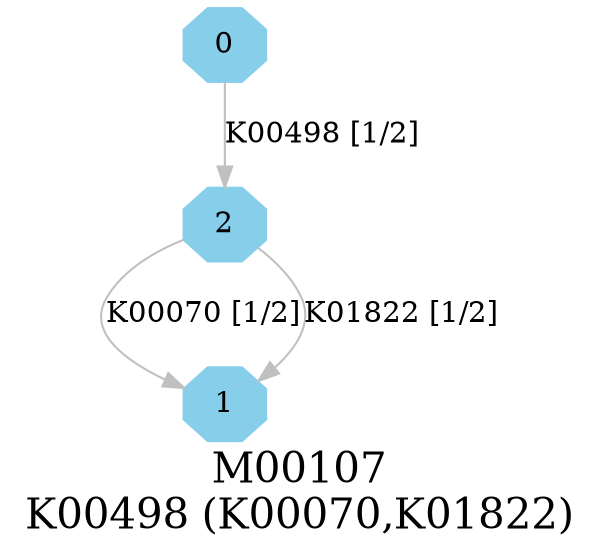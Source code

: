 digraph G {
graph [label="M00107
K00498 (K00070,K01822)",fontsize=20];
node [shape=box,style=filled];
edge [len=3,color=grey];
{node [width=.3,height=.3,shape=octagon,style=filled,color=skyblue] 0 1 2 }
0 -> 2 [label="K00498 [1/2]"];
2 -> 1 [label="K00070 [1/2]"];
2 -> 1 [label="K01822 [1/2]"];
}